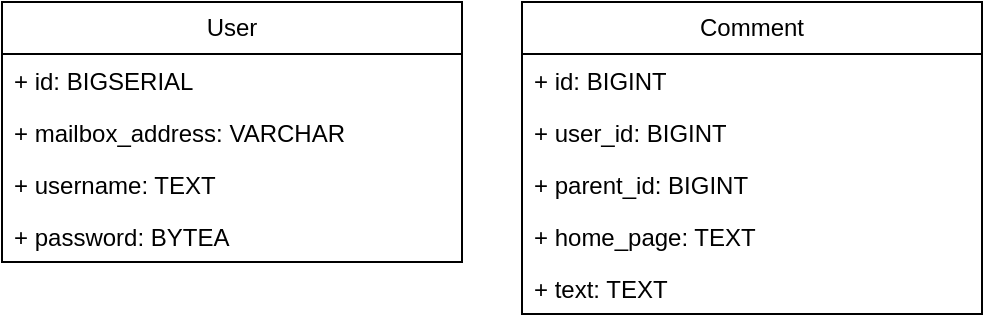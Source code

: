 <mxfile version="24.4.8" type="device">
  <diagram name="Страница — 1" id="0qP-PE_wJnVjtBZ-yNoF">
    <mxGraphModel dx="1434" dy="884" grid="1" gridSize="10" guides="1" tooltips="1" connect="1" arrows="1" fold="1" page="1" pageScale="1" pageWidth="827" pageHeight="1169" math="0" shadow="0">
      <root>
        <mxCell id="0" />
        <mxCell id="1" parent="0" />
        <mxCell id="1-Fo1CvVsoRsZcJUZ-qu-1" value="User" style="swimlane;fontStyle=0;childLayout=stackLayout;horizontal=1;startSize=26;fillColor=none;horizontalStack=0;resizeParent=1;resizeParentMax=0;resizeLast=0;collapsible=1;marginBottom=0;whiteSpace=wrap;html=1;" vertex="1" parent="1">
          <mxGeometry x="170" y="260" width="230" height="130" as="geometry" />
        </mxCell>
        <mxCell id="1-Fo1CvVsoRsZcJUZ-qu-2" value="+ id: BIGSERIAL" style="text;strokeColor=none;fillColor=none;align=left;verticalAlign=top;spacingLeft=4;spacingRight=4;overflow=hidden;rotatable=0;points=[[0,0.5],[1,0.5]];portConstraint=eastwest;whiteSpace=wrap;html=1;" vertex="1" parent="1-Fo1CvVsoRsZcJUZ-qu-1">
          <mxGeometry y="26" width="230" height="26" as="geometry" />
        </mxCell>
        <mxCell id="1-Fo1CvVsoRsZcJUZ-qu-3" value="+ mailbox_address: VARCHAR" style="text;strokeColor=none;fillColor=none;align=left;verticalAlign=top;spacingLeft=4;spacingRight=4;overflow=hidden;rotatable=0;points=[[0,0.5],[1,0.5]];portConstraint=eastwest;whiteSpace=wrap;html=1;" vertex="1" parent="1-Fo1CvVsoRsZcJUZ-qu-1">
          <mxGeometry y="52" width="230" height="26" as="geometry" />
        </mxCell>
        <mxCell id="1-Fo1CvVsoRsZcJUZ-qu-4" value="+ username: TEXT" style="text;strokeColor=none;fillColor=none;align=left;verticalAlign=top;spacingLeft=4;spacingRight=4;overflow=hidden;rotatable=0;points=[[0,0.5],[1,0.5]];portConstraint=eastwest;whiteSpace=wrap;html=1;" vertex="1" parent="1-Fo1CvVsoRsZcJUZ-qu-1">
          <mxGeometry y="78" width="230" height="26" as="geometry" />
        </mxCell>
        <mxCell id="1-Fo1CvVsoRsZcJUZ-qu-5" value="+ password: BYTEA" style="text;strokeColor=none;fillColor=none;align=left;verticalAlign=top;spacingLeft=4;spacingRight=4;overflow=hidden;rotatable=0;points=[[0,0.5],[1,0.5]];portConstraint=eastwest;whiteSpace=wrap;html=1;" vertex="1" parent="1-Fo1CvVsoRsZcJUZ-qu-1">
          <mxGeometry y="104" width="230" height="26" as="geometry" />
        </mxCell>
        <mxCell id="1-Fo1CvVsoRsZcJUZ-qu-6" value="Comment" style="swimlane;fontStyle=0;childLayout=stackLayout;horizontal=1;startSize=26;fillColor=none;horizontalStack=0;resizeParent=1;resizeParentMax=0;resizeLast=0;collapsible=1;marginBottom=0;whiteSpace=wrap;html=1;" vertex="1" parent="1">
          <mxGeometry x="430" y="260" width="230" height="156" as="geometry" />
        </mxCell>
        <mxCell id="1-Fo1CvVsoRsZcJUZ-qu-7" value="+ id: BIGINT" style="text;strokeColor=none;fillColor=none;align=left;verticalAlign=top;spacingLeft=4;spacingRight=4;overflow=hidden;rotatable=0;points=[[0,0.5],[1,0.5]];portConstraint=eastwest;whiteSpace=wrap;html=1;" vertex="1" parent="1-Fo1CvVsoRsZcJUZ-qu-6">
          <mxGeometry y="26" width="230" height="26" as="geometry" />
        </mxCell>
        <mxCell id="1-Fo1CvVsoRsZcJUZ-qu-8" value="+ user_id: BIGINT" style="text;strokeColor=none;fillColor=none;align=left;verticalAlign=top;spacingLeft=4;spacingRight=4;overflow=hidden;rotatable=0;points=[[0,0.5],[1,0.5]];portConstraint=eastwest;whiteSpace=wrap;html=1;" vertex="1" parent="1-Fo1CvVsoRsZcJUZ-qu-6">
          <mxGeometry y="52" width="230" height="26" as="geometry" />
        </mxCell>
        <mxCell id="1-Fo1CvVsoRsZcJUZ-qu-9" value="+ parent_id: BIGINT" style="text;strokeColor=none;fillColor=none;align=left;verticalAlign=top;spacingLeft=4;spacingRight=4;overflow=hidden;rotatable=0;points=[[0,0.5],[1,0.5]];portConstraint=eastwest;whiteSpace=wrap;html=1;" vertex="1" parent="1-Fo1CvVsoRsZcJUZ-qu-6">
          <mxGeometry y="78" width="230" height="26" as="geometry" />
        </mxCell>
        <mxCell id="1-Fo1CvVsoRsZcJUZ-qu-10" value="+ home_page: TEXT" style="text;strokeColor=none;fillColor=none;align=left;verticalAlign=top;spacingLeft=4;spacingRight=4;overflow=hidden;rotatable=0;points=[[0,0.5],[1,0.5]];portConstraint=eastwest;whiteSpace=wrap;html=1;" vertex="1" parent="1-Fo1CvVsoRsZcJUZ-qu-6">
          <mxGeometry y="104" width="230" height="26" as="geometry" />
        </mxCell>
        <mxCell id="1-Fo1CvVsoRsZcJUZ-qu-11" value="+ text: TEXT" style="text;strokeColor=none;fillColor=none;align=left;verticalAlign=top;spacingLeft=4;spacingRight=4;overflow=hidden;rotatable=0;points=[[0,0.5],[1,0.5]];portConstraint=eastwest;whiteSpace=wrap;html=1;" vertex="1" parent="1-Fo1CvVsoRsZcJUZ-qu-6">
          <mxGeometry y="130" width="230" height="26" as="geometry" />
        </mxCell>
      </root>
    </mxGraphModel>
  </diagram>
</mxfile>
